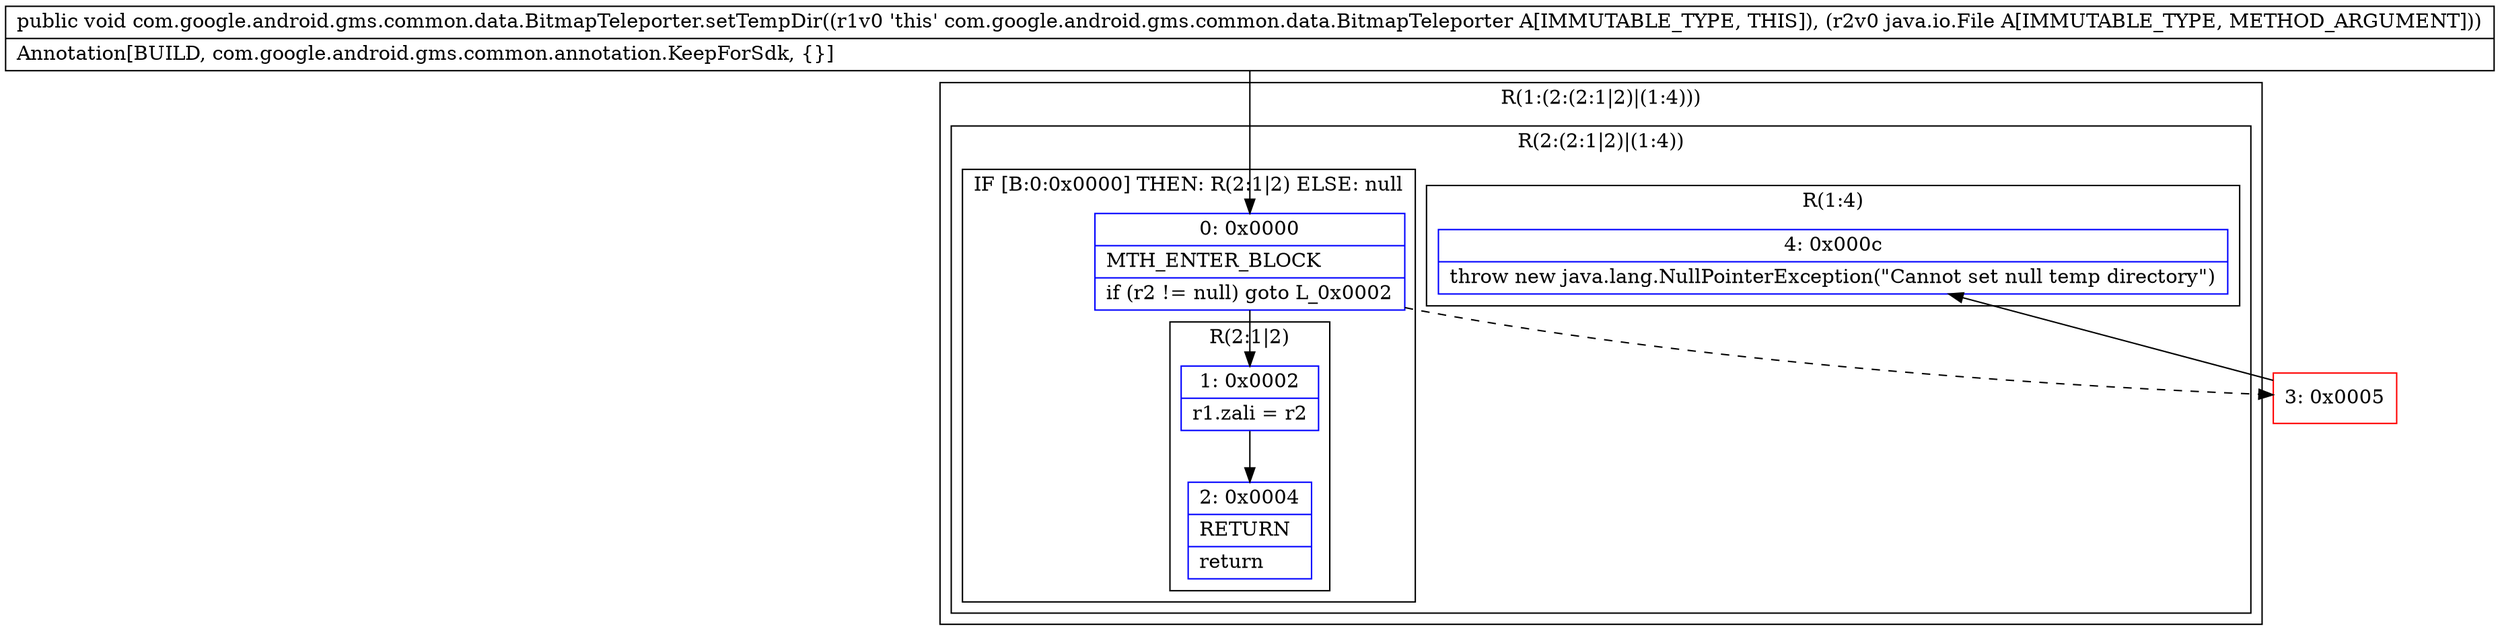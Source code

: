 digraph "CFG forcom.google.android.gms.common.data.BitmapTeleporter.setTempDir(Ljava\/io\/File;)V" {
subgraph cluster_Region_1660021945 {
label = "R(1:(2:(2:1|2)|(1:4)))";
node [shape=record,color=blue];
subgraph cluster_Region_1127211820 {
label = "R(2:(2:1|2)|(1:4))";
node [shape=record,color=blue];
subgraph cluster_IfRegion_1666799801 {
label = "IF [B:0:0x0000] THEN: R(2:1|2) ELSE: null";
node [shape=record,color=blue];
Node_0 [shape=record,label="{0\:\ 0x0000|MTH_ENTER_BLOCK\l|if (r2 != null) goto L_0x0002\l}"];
subgraph cluster_Region_2067494364 {
label = "R(2:1|2)";
node [shape=record,color=blue];
Node_1 [shape=record,label="{1\:\ 0x0002|r1.zali = r2\l}"];
Node_2 [shape=record,label="{2\:\ 0x0004|RETURN\l|return\l}"];
}
}
subgraph cluster_Region_373479974 {
label = "R(1:4)";
node [shape=record,color=blue];
Node_4 [shape=record,label="{4\:\ 0x000c|throw new java.lang.NullPointerException(\"Cannot set null temp directory\")\l}"];
}
}
}
Node_3 [shape=record,color=red,label="{3\:\ 0x0005}"];
MethodNode[shape=record,label="{public void com.google.android.gms.common.data.BitmapTeleporter.setTempDir((r1v0 'this' com.google.android.gms.common.data.BitmapTeleporter A[IMMUTABLE_TYPE, THIS]), (r2v0 java.io.File A[IMMUTABLE_TYPE, METHOD_ARGUMENT]))  | Annotation[BUILD, com.google.android.gms.common.annotation.KeepForSdk, \{\}]\l}"];
MethodNode -> Node_0;
Node_0 -> Node_1;
Node_0 -> Node_3[style=dashed];
Node_1 -> Node_2;
Node_3 -> Node_4;
}

